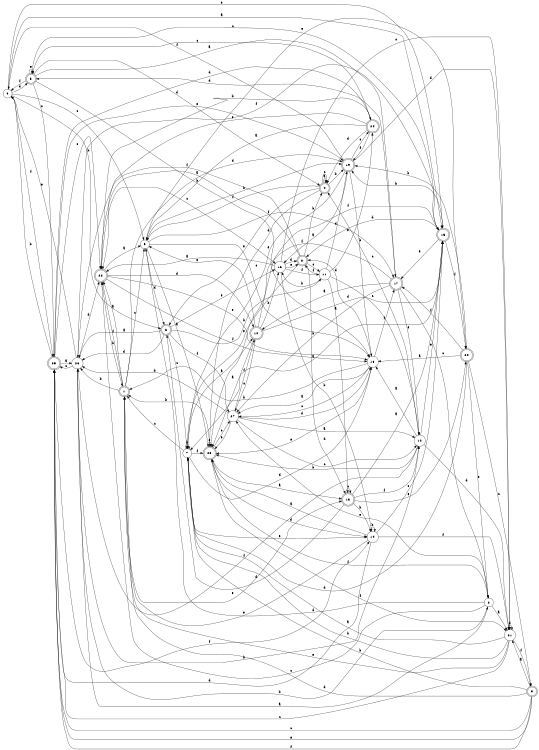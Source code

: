 digraph n23_4 {
__start0 [label="" shape="none"];

rankdir=LR;
size="8,5";

s0 [style="filled", color="black", fillcolor="white" shape="circle", label="0"];
s1 [style="rounded,filled", color="black", fillcolor="white" shape="doublecircle", label="1"];
s2 [style="filled", color="black", fillcolor="white" shape="circle", label="2"];
s3 [style="rounded,filled", color="black", fillcolor="white" shape="doublecircle", label="3"];
s4 [style="rounded,filled", color="black", fillcolor="white" shape="doublecircle", label="4"];
s5 [style="rounded,filled", color="black", fillcolor="white" shape="doublecircle", label="5"];
s6 [style="rounded,filled", color="black", fillcolor="white" shape="doublecircle", label="6"];
s7 [style="filled", color="black", fillcolor="white" shape="circle", label="7"];
s8 [style="rounded,filled", color="black", fillcolor="white" shape="doublecircle", label="8"];
s9 [style="filled", color="black", fillcolor="white" shape="circle", label="9"];
s10 [style="rounded,filled", color="black", fillcolor="white" shape="doublecircle", label="10"];
s11 [style="filled", color="black", fillcolor="white" shape="circle", label="11"];
s12 [style="filled", color="black", fillcolor="white" shape="circle", label="12"];
s13 [style="rounded,filled", color="black", fillcolor="white" shape="doublecircle", label="13"];
s14 [style="filled", color="black", fillcolor="white" shape="circle", label="14"];
s15 [style="rounded,filled", color="black", fillcolor="white" shape="doublecircle", label="15"];
s16 [style="filled", color="black", fillcolor="white" shape="circle", label="16"];
s17 [style="rounded,filled", color="black", fillcolor="white" shape="doublecircle", label="17"];
s18 [style="filled", color="black", fillcolor="white" shape="circle", label="18"];
s19 [style="rounded,filled", color="black", fillcolor="white" shape="doublecircle", label="19"];
s20 [style="rounded,filled", color="black", fillcolor="white" shape="doublecircle", label="20"];
s21 [style="filled", color="black", fillcolor="white" shape="circle", label="21"];
s22 [style="rounded,filled", color="black", fillcolor="white" shape="doublecircle", label="22"];
s23 [style="rounded,filled", color="black", fillcolor="white" shape="doublecircle", label="23"];
s24 [style="rounded,filled", color="black", fillcolor="white" shape="doublecircle", label="24"];
s25 [style="rounded,filled", color="black", fillcolor="white" shape="doublecircle", label="25"];
s26 [style="filled", color="black", fillcolor="white" shape="circle", label="26"];
s27 [style="filled", color="black", fillcolor="white" shape="circle", label="27"];
s0 -> s15 [label="a"];
s0 -> s6 [label="b"];
s0 -> s9 [label="c"];
s0 -> s5 [label="d"];
s0 -> s15 [label="e"];
s0 -> s25 [label="f"];
s1 -> s22 [label="a"];
s1 -> s26 [label="b"];
s1 -> s9 [label="c"];
s1 -> s19 [label="d"];
s1 -> s13 [label="e"];
s1 -> s22 [label="f"];
s2 -> s21 [label="a"];
s2 -> s26 [label="b"];
s2 -> s22 [label="c"];
s2 -> s9 [label="d"];
s2 -> s27 [label="e"];
s2 -> s23 [label="f"];
s3 -> s21 [label="a"];
s3 -> s7 [label="b"];
s3 -> s25 [label="c"];
s3 -> s1 [label="d"];
s3 -> s25 [label="e"];
s3 -> s25 [label="f"];
s4 -> s4 [label="a"];
s4 -> s19 [label="b"];
s4 -> s4 [label="c"];
s4 -> s23 [label="d"];
s4 -> s6 [label="e"];
s4 -> s9 [label="f"];
s5 -> s17 [label="a"];
s5 -> s18 [label="b"];
s5 -> s25 [label="c"];
s5 -> s4 [label="d"];
s5 -> s5 [label="e"];
s5 -> s0 [label="f"];
s6 -> s26 [label="a"];
s6 -> s11 [label="b"];
s6 -> s7 [label="c"];
s6 -> s26 [label="d"];
s6 -> s16 [label="e"];
s6 -> s27 [label="f"];
s7 -> s10 [label="a"];
s7 -> s7 [label="b"];
s7 -> s1 [label="c"];
s7 -> s18 [label="d"];
s7 -> s14 [label="e"];
s7 -> s23 [label="f"];
s8 -> s22 [label="a"];
s8 -> s4 [label="b"];
s8 -> s11 [label="c"];
s8 -> s13 [label="d"];
s8 -> s7 [label="e"];
s8 -> s26 [label="f"];
s9 -> s23 [label="a"];
s9 -> s19 [label="b"];
s9 -> s18 [label="c"];
s9 -> s6 [label="d"];
s9 -> s20 [label="e"];
s9 -> s17 [label="f"];
s10 -> s23 [label="a"];
s10 -> s16 [label="b"];
s10 -> s27 [label="c"];
s10 -> s15 [label="d"];
s10 -> s9 [label="e"];
s10 -> s15 [label="f"];
s11 -> s13 [label="a"];
s11 -> s16 [label="b"];
s11 -> s12 [label="c"];
s11 -> s19 [label="d"];
s11 -> s24 [label="e"];
s11 -> s8 [label="f"];
s12 -> s18 [label="a"];
s12 -> s23 [label="b"];
s12 -> s4 [label="c"];
s12 -> s21 [label="d"];
s12 -> s15 [label="e"];
s12 -> s26 [label="f"];
s13 -> s15 [label="a"];
s13 -> s14 [label="b"];
s13 -> s13 [label="c"];
s13 -> s6 [label="d"];
s13 -> s20 [label="e"];
s13 -> s12 [label="f"];
s14 -> s23 [label="a"];
s14 -> s14 [label="b"];
s14 -> s15 [label="c"];
s14 -> s25 [label="d"];
s14 -> s1 [label="e"];
s14 -> s21 [label="f"];
s15 -> s7 [label="a"];
s15 -> s19 [label="b"];
s15 -> s5 [label="c"];
s15 -> s8 [label="d"];
s15 -> s17 [label="e"];
s15 -> s20 [label="f"];
s16 -> s22 [label="a"];
s16 -> s14 [label="b"];
s16 -> s21 [label="c"];
s16 -> s8 [label="d"];
s16 -> s8 [label="e"];
s16 -> s11 [label="f"];
s17 -> s10 [label="a"];
s17 -> s27 [label="b"];
s17 -> s2 [label="c"];
s17 -> s5 [label="d"];
s17 -> s12 [label="e"];
s17 -> s23 [label="f"];
s18 -> s27 [label="a"];
s18 -> s1 [label="b"];
s18 -> s27 [label="c"];
s18 -> s8 [label="d"];
s18 -> s23 [label="e"];
s18 -> s17 [label="f"];
s19 -> s16 [label="a"];
s19 -> s18 [label="b"];
s19 -> s24 [label="c"];
s19 -> s21 [label="d"];
s19 -> s7 [label="e"];
s19 -> s0 [label="f"];
s20 -> s18 [label="a"];
s20 -> s19 [label="b"];
s20 -> s3 [label="c"];
s20 -> s7 [label="d"];
s20 -> s2 [label="e"];
s20 -> s17 [label="f"];
s21 -> s7 [label="a"];
s21 -> s7 [label="b"];
s21 -> s25 [label="c"];
s21 -> s21 [label="d"];
s21 -> s1 [label="e"];
s21 -> s3 [label="f"];
s22 -> s9 [label="a"];
s22 -> s1 [label="b"];
s22 -> s16 [label="c"];
s22 -> s10 [label="d"];
s22 -> s18 [label="e"];
s22 -> s18 [label="f"];
s23 -> s13 [label="a"];
s23 -> s1 [label="b"];
s23 -> s27 [label="c"];
s23 -> s14 [label="d"];
s23 -> s23 [label="e"];
s23 -> s21 [label="f"];
s24 -> s9 [label="a"];
s24 -> s22 [label="b"];
s24 -> s5 [label="c"];
s24 -> s4 [label="d"];
s24 -> s22 [label="e"];
s24 -> s19 [label="f"];
s25 -> s26 [label="a"];
s25 -> s0 [label="b"];
s25 -> s22 [label="c"];
s25 -> s24 [label="d"];
s25 -> s19 [label="e"];
s25 -> s14 [label="f"];
s26 -> s2 [label="a"];
s26 -> s12 [label="b"];
s26 -> s25 [label="c"];
s26 -> s22 [label="d"];
s26 -> s0 [label="e"];
s26 -> s15 [label="f"];
s27 -> s12 [label="a"];
s27 -> s26 [label="b"];
s27 -> s12 [label="c"];
s27 -> s18 [label="d"];
s27 -> s23 [label="e"];
s27 -> s10 [label="f"];

}